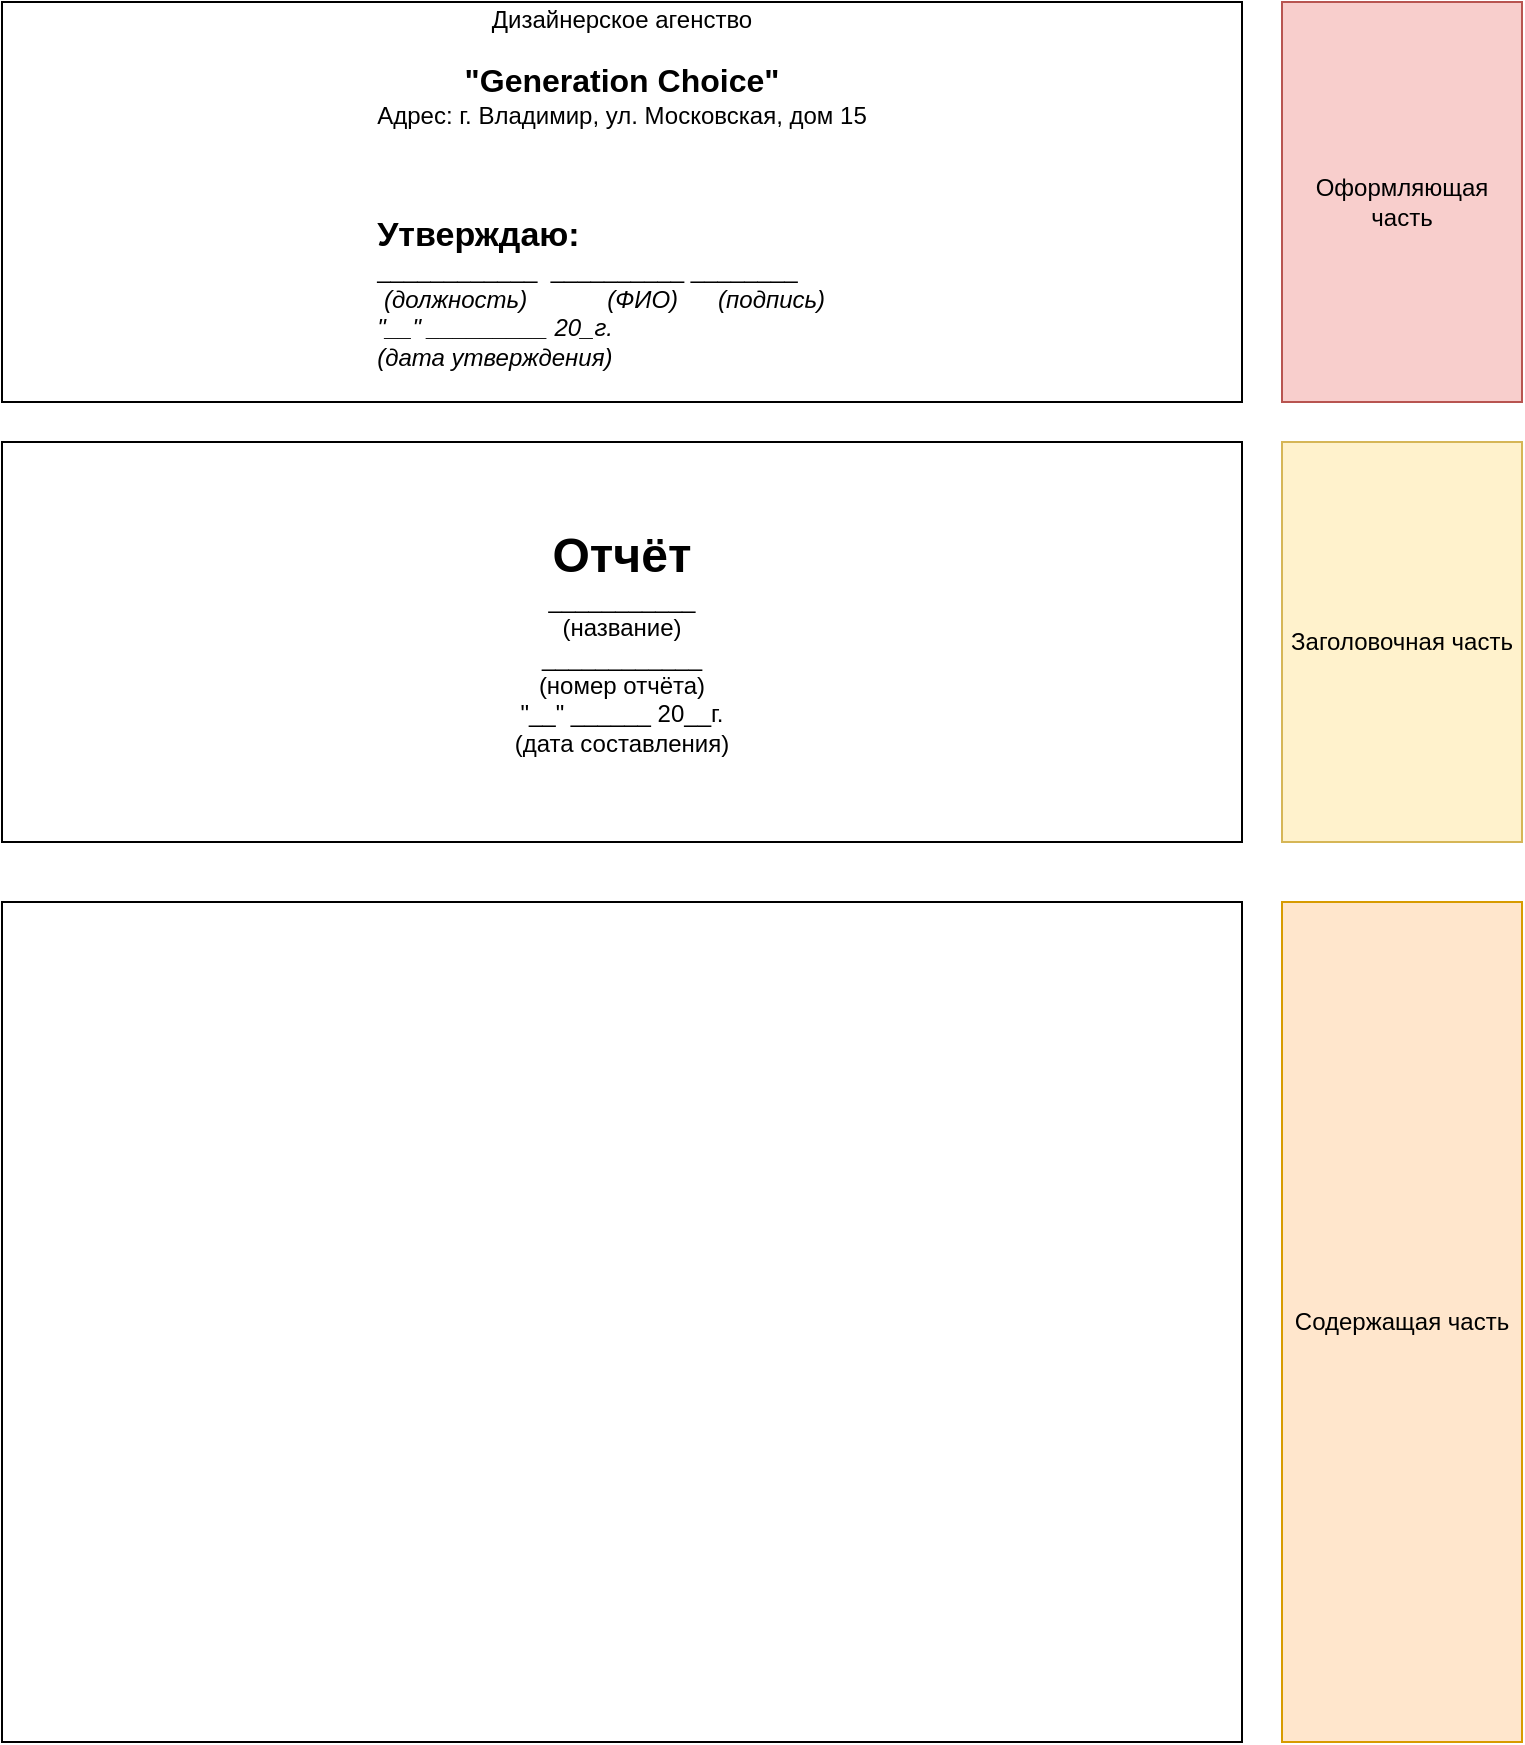 <mxfile version="13.1.1" type="device"><diagram id="Qh_Low3Q2CJmYA3DKdz6" name="Page-1"><mxGraphModel dx="782" dy="717" grid="1" gridSize="10" guides="1" tooltips="1" connect="1" arrows="1" fold="1" page="1" pageScale="1" pageWidth="827" pageHeight="1169" math="0" shadow="0"><root><mxCell id="0"/><mxCell id="1" parent="0"/><mxCell id="cbi7suafNVVhdVTcQFFf-1" value="&lt;div&gt;Дизайнерское агенство&lt;/div&gt;&lt;div&gt;&lt;br&gt;&lt;/div&gt;&lt;div&gt;&lt;b&gt;&lt;font style=&quot;font-size: 16px&quot;&gt;&quot;Generation Choice&quot;&lt;/font&gt;&lt;/b&gt;&lt;/div&gt;&lt;div&gt;Адрес: г. Владимир, ул. Московская, дом 15&lt;br&gt;&lt;/div&gt;&lt;div&gt;&lt;br&gt;&lt;/div&gt;&lt;div&gt;&lt;br&gt;&lt;/div&gt;&lt;div&gt;&lt;br&gt;&lt;/div&gt;&lt;div align=&quot;left&quot;&gt;&lt;b&gt;&lt;font style=&quot;font-size: 17px&quot;&gt;Утверждаю:&lt;/font&gt;&lt;/b&gt;&lt;/div&gt;&lt;div align=&quot;left&quot;&gt;____________&amp;nbsp; __________ ________&lt;/div&gt;&lt;div align=&quot;left&quot;&gt;&amp;nbsp;&lt;i&gt;(должность)&amp;nbsp;&amp;nbsp;&amp;nbsp;&amp;nbsp;&amp;nbsp;&amp;nbsp;&amp;nbsp;&amp;nbsp;&amp;nbsp;&amp;nbsp;&amp;nbsp; (ФИО)&amp;nbsp;&amp;nbsp;&amp;nbsp;&amp;nbsp;&amp;nbsp; (подпись)&lt;/i&gt;&lt;/div&gt;&lt;div align=&quot;left&quot;&gt;&lt;i&gt;&quot;__&quot; _________ 20_г.&lt;/i&gt;&lt;/div&gt;&lt;div align=&quot;left&quot;&gt;&lt;i&gt;(дата утверждения)&lt;/i&gt;&lt;br&gt;&lt;/div&gt;&lt;div&gt;&lt;br&gt;&lt;/div&gt;" style="rounded=0;whiteSpace=wrap;html=1;" parent="1" vertex="1"><mxGeometry x="40" y="30" width="620" height="200" as="geometry"/></mxCell><mxCell id="cbi7suafNVVhdVTcQFFf-2" value="Оформляющая часть" style="rounded=0;whiteSpace=wrap;html=1;fillColor=#f8cecc;strokeColor=#b85450;" parent="1" vertex="1"><mxGeometry x="680" y="30" width="120" height="200" as="geometry"/></mxCell><mxCell id="cbi7suafNVVhdVTcQFFf-3" value="&lt;div&gt;&lt;font size=&quot;1&quot;&gt;&lt;b style=&quot;font-size: 24px&quot;&gt;Отчёт&lt;/b&gt;&lt;/font&gt;&lt;/div&gt;&lt;div&gt;___________&lt;/div&gt;&lt;div&gt;(название)&lt;/div&gt;&lt;div&gt;____________&lt;/div&gt;&lt;div&gt;(номер отчёта)&lt;/div&gt;&lt;div&gt;&quot;__&quot; ______ 20__г.&lt;/div&gt;&lt;div&gt;(дата составления)&lt;br&gt;&lt;/div&gt;" style="rounded=0;whiteSpace=wrap;html=1;" parent="1" vertex="1"><mxGeometry x="40" y="250" width="620" height="200" as="geometry"/></mxCell><mxCell id="cbi7suafNVVhdVTcQFFf-4" value="Заголовочная часть" style="rounded=0;whiteSpace=wrap;html=1;fillColor=#fff2cc;strokeColor=#d6b656;" parent="1" vertex="1"><mxGeometry x="680" y="250" width="120" height="200" as="geometry"/></mxCell><mxCell id="cbi7suafNVVhdVTcQFFf-5" value="" style="rounded=0;whiteSpace=wrap;html=1;" parent="1" vertex="1"><mxGeometry x="40" y="480" width="620" height="420" as="geometry"/></mxCell><mxCell id="cbi7suafNVVhdVTcQFFf-6" value="Содержащая часть" style="rounded=0;whiteSpace=wrap;html=1;fillColor=#ffe6cc;strokeColor=#d79b00;" parent="1" vertex="1"><mxGeometry x="680" y="480" width="120" height="420" as="geometry"/></mxCell></root></mxGraphModel></diagram></mxfile>